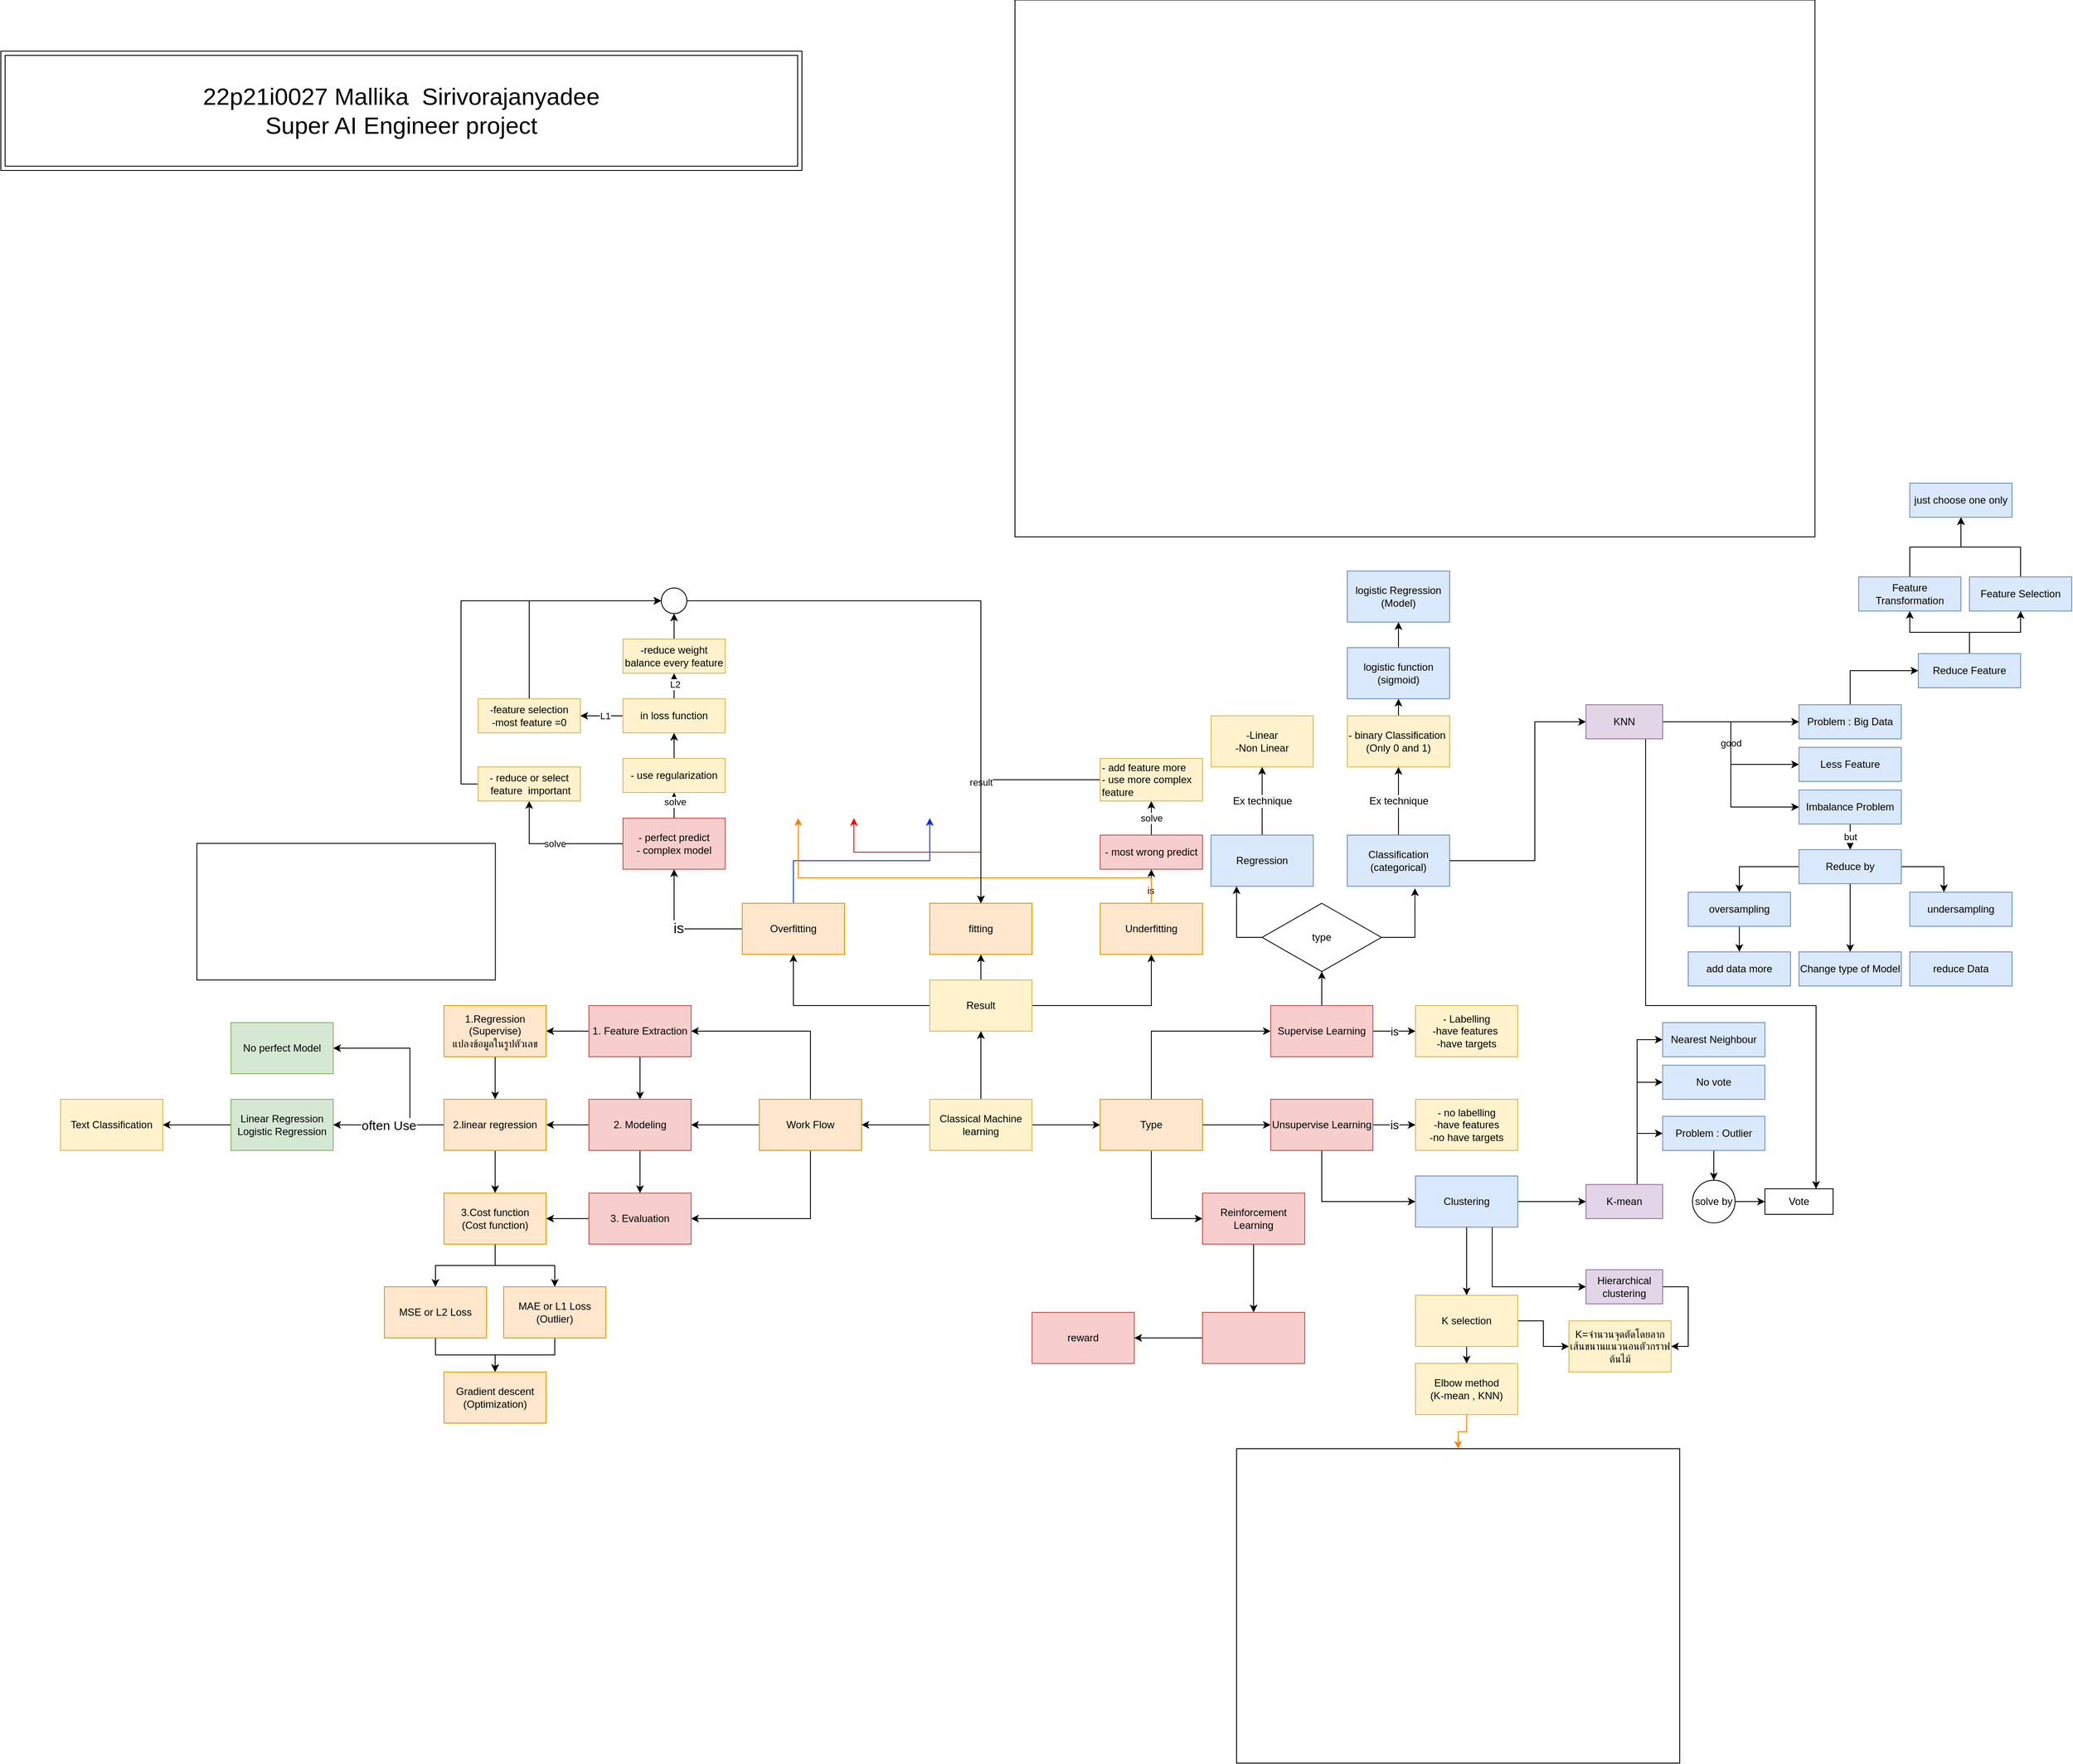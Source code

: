 <mxfile version="13.9.2" type="github">
  <diagram id="u7vMfmhDxUpjMfZTF0d0" name="Page-1">
    <mxGraphModel dx="3761" dy="2506" grid="1" gridSize="10" guides="1" tooltips="1" connect="1" arrows="1" fold="1" page="1" pageScale="1" pageWidth="850" pageHeight="1100" math="0" shadow="0">
      <root>
        <mxCell id="0" />
        <mxCell id="1" parent="0" />
        <mxCell id="d75JqOyk75VXoO-1uGtl-3" value="" style="edgeStyle=orthogonalEdgeStyle;rounded=0;orthogonalLoop=1;jettySize=auto;html=1;" parent="1" source="d75JqOyk75VXoO-1uGtl-1" target="d75JqOyk75VXoO-1uGtl-2" edge="1">
          <mxGeometry relative="1" as="geometry" />
        </mxCell>
        <mxCell id="d75JqOyk75VXoO-1uGtl-12" value="" style="edgeStyle=orthogonalEdgeStyle;rounded=0;orthogonalLoop=1;jettySize=auto;html=1;" parent="1" source="d75JqOyk75VXoO-1uGtl-1" target="d75JqOyk75VXoO-1uGtl-11" edge="1">
          <mxGeometry relative="1" as="geometry" />
        </mxCell>
        <mxCell id="d75JqOyk75VXoO-1uGtl-41" value="" style="edgeStyle=orthogonalEdgeStyle;rounded=0;orthogonalLoop=1;jettySize=auto;html=1;" parent="1" source="d75JqOyk75VXoO-1uGtl-1" target="d75JqOyk75VXoO-1uGtl-40" edge="1">
          <mxGeometry relative="1" as="geometry" />
        </mxCell>
        <mxCell id="d75JqOyk75VXoO-1uGtl-1" value="Classical Machine&lt;br&gt;learning" style="rounded=0;whiteSpace=wrap;html=1;fillColor=#fff2cc;strokeColor=#d6b656;" parent="1" vertex="1">
          <mxGeometry x="360" y="220" width="120" height="60" as="geometry" />
        </mxCell>
        <mxCell id="d75JqOyk75VXoO-1uGtl-5" value="" style="edgeStyle=orthogonalEdgeStyle;rounded=0;orthogonalLoop=1;jettySize=auto;html=1;" parent="1" source="d75JqOyk75VXoO-1uGtl-2" target="d75JqOyk75VXoO-1uGtl-4" edge="1">
          <mxGeometry relative="1" as="geometry">
            <Array as="points">
              <mxPoint x="620" y="140" />
            </Array>
          </mxGeometry>
        </mxCell>
        <mxCell id="d75JqOyk75VXoO-1uGtl-7" value="" style="edgeStyle=orthogonalEdgeStyle;rounded=0;orthogonalLoop=1;jettySize=auto;html=1;" parent="1" source="d75JqOyk75VXoO-1uGtl-2" target="d75JqOyk75VXoO-1uGtl-6" edge="1">
          <mxGeometry relative="1" as="geometry" />
        </mxCell>
        <mxCell id="d75JqOyk75VXoO-1uGtl-10" value="" style="edgeStyle=orthogonalEdgeStyle;rounded=0;orthogonalLoop=1;jettySize=auto;html=1;" parent="1" source="d75JqOyk75VXoO-1uGtl-2" target="d75JqOyk75VXoO-1uGtl-9" edge="1">
          <mxGeometry relative="1" as="geometry">
            <Array as="points">
              <mxPoint x="620" y="360" />
            </Array>
          </mxGeometry>
        </mxCell>
        <mxCell id="d75JqOyk75VXoO-1uGtl-2" value="Type" style="whiteSpace=wrap;html=1;rounded=0;fillColor=#ffe6cc;strokeColor=#d79b00;" parent="1" vertex="1">
          <mxGeometry x="560" y="220" width="120" height="60" as="geometry" />
        </mxCell>
        <mxCell id="d75JqOyk75VXoO-1uGtl-88" value="&lt;font style=&quot;font-size: 13px&quot;&gt;is&lt;/font&gt;" style="edgeStyle=orthogonalEdgeStyle;rounded=0;jumpSize=13;orthogonalLoop=1;jettySize=auto;html=1;" parent="1" source="d75JqOyk75VXoO-1uGtl-4" target="d75JqOyk75VXoO-1uGtl-87" edge="1">
          <mxGeometry relative="1" as="geometry" />
        </mxCell>
        <mxCell id="d75JqOyk75VXoO-1uGtl-101" value="" style="edgeStyle=orthogonalEdgeStyle;rounded=0;jumpSize=13;orthogonalLoop=1;jettySize=auto;html=1;" parent="1" source="d75JqOyk75VXoO-1uGtl-4" target="d75JqOyk75VXoO-1uGtl-100" edge="1">
          <mxGeometry relative="1" as="geometry" />
        </mxCell>
        <mxCell id="d75JqOyk75VXoO-1uGtl-4" value="Supervise Learning" style="whiteSpace=wrap;html=1;rounded=0;fillColor=#f8cecc;strokeColor=#b85450;" parent="1" vertex="1">
          <mxGeometry x="760" y="110" width="120" height="60" as="geometry" />
        </mxCell>
        <mxCell id="d75JqOyk75VXoO-1uGtl-90" value="&lt;font style=&quot;font-size: 14px&quot;&gt;is&lt;/font&gt;" style="edgeStyle=orthogonalEdgeStyle;rounded=0;jumpSize=13;orthogonalLoop=1;jettySize=auto;html=1;" parent="1" source="d75JqOyk75VXoO-1uGtl-6" target="d75JqOyk75VXoO-1uGtl-89" edge="1">
          <mxGeometry relative="1" as="geometry" />
        </mxCell>
        <mxCell id="HByZPsAXWkC0RNmv9mqs-2" value="" style="edgeStyle=orthogonalEdgeStyle;rounded=0;orthogonalLoop=1;jettySize=auto;html=1;entryX=0;entryY=0.5;entryDx=0;entryDy=0;" parent="1" source="d75JqOyk75VXoO-1uGtl-6" target="HByZPsAXWkC0RNmv9mqs-1" edge="1">
          <mxGeometry relative="1" as="geometry">
            <Array as="points">
              <mxPoint x="820" y="340" />
            </Array>
          </mxGeometry>
        </mxCell>
        <mxCell id="d75JqOyk75VXoO-1uGtl-6" value="Unsupervise Learning" style="whiteSpace=wrap;html=1;rounded=0;fillColor=#f8cecc;strokeColor=#b85450;" parent="1" vertex="1">
          <mxGeometry x="760" y="220" width="120" height="60" as="geometry" />
        </mxCell>
        <mxCell id="HByZPsAXWkC0RNmv9mqs-107" value="" style="edgeStyle=orthogonalEdgeStyle;rounded=0;orthogonalLoop=1;jettySize=auto;html=1;" parent="1" source="d75JqOyk75VXoO-1uGtl-9" target="HByZPsAXWkC0RNmv9mqs-106" edge="1">
          <mxGeometry relative="1" as="geometry" />
        </mxCell>
        <mxCell id="d75JqOyk75VXoO-1uGtl-9" value="Reinforcement&lt;br&gt;Learning" style="whiteSpace=wrap;html=1;rounded=0;fillColor=#f8cecc;strokeColor=#b85450;" parent="1" vertex="1">
          <mxGeometry x="680" y="330" width="120" height="60" as="geometry" />
        </mxCell>
        <mxCell id="d75JqOyk75VXoO-1uGtl-14" value="" style="edgeStyle=orthogonalEdgeStyle;rounded=0;orthogonalLoop=1;jettySize=auto;html=1;" parent="1" source="d75JqOyk75VXoO-1uGtl-11" target="d75JqOyk75VXoO-1uGtl-13" edge="1">
          <mxGeometry relative="1" as="geometry">
            <Array as="points">
              <mxPoint x="220" y="140" />
            </Array>
          </mxGeometry>
        </mxCell>
        <mxCell id="d75JqOyk75VXoO-1uGtl-16" value="" style="edgeStyle=orthogonalEdgeStyle;rounded=0;orthogonalLoop=1;jettySize=auto;html=1;" parent="1" source="d75JqOyk75VXoO-1uGtl-11" target="d75JqOyk75VXoO-1uGtl-15" edge="1">
          <mxGeometry relative="1" as="geometry">
            <Array as="points">
              <mxPoint x="160" y="250" />
            </Array>
          </mxGeometry>
        </mxCell>
        <mxCell id="d75JqOyk75VXoO-1uGtl-18" value="" style="edgeStyle=orthogonalEdgeStyle;rounded=0;orthogonalLoop=1;jettySize=auto;html=1;" parent="1" source="d75JqOyk75VXoO-1uGtl-11" target="d75JqOyk75VXoO-1uGtl-17" edge="1">
          <mxGeometry relative="1" as="geometry">
            <Array as="points">
              <mxPoint x="220" y="360" />
            </Array>
          </mxGeometry>
        </mxCell>
        <mxCell id="d75JqOyk75VXoO-1uGtl-11" value="Work Flow" style="rounded=0;whiteSpace=wrap;html=1;fillColor=#ffe6cc;strokeColor=#d79b00;" parent="1" vertex="1">
          <mxGeometry x="160" y="220" width="120" height="60" as="geometry" />
        </mxCell>
        <mxCell id="d75JqOyk75VXoO-1uGtl-19" style="edgeStyle=orthogonalEdgeStyle;rounded=0;orthogonalLoop=1;jettySize=auto;html=1;exitX=0.5;exitY=1;exitDx=0;exitDy=0;" parent="1" source="d75JqOyk75VXoO-1uGtl-13" target="d75JqOyk75VXoO-1uGtl-15" edge="1">
          <mxGeometry relative="1" as="geometry" />
        </mxCell>
        <mxCell id="d75JqOyk75VXoO-1uGtl-22" value="" style="edgeStyle=orthogonalEdgeStyle;rounded=0;orthogonalLoop=1;jettySize=auto;html=1;" parent="1" source="d75JqOyk75VXoO-1uGtl-13" target="d75JqOyk75VXoO-1uGtl-21" edge="1">
          <mxGeometry relative="1" as="geometry" />
        </mxCell>
        <mxCell id="d75JqOyk75VXoO-1uGtl-13" value="1. Feature Extraction" style="rounded=0;whiteSpace=wrap;html=1;fillColor=#f8cecc;strokeColor=#b85450;" parent="1" vertex="1">
          <mxGeometry x="-40" y="110" width="120" height="60" as="geometry" />
        </mxCell>
        <mxCell id="d75JqOyk75VXoO-1uGtl-20" style="edgeStyle=orthogonalEdgeStyle;rounded=0;orthogonalLoop=1;jettySize=auto;html=1;entryX=0.5;entryY=0;entryDx=0;entryDy=0;" parent="1" source="d75JqOyk75VXoO-1uGtl-15" target="d75JqOyk75VXoO-1uGtl-17" edge="1">
          <mxGeometry relative="1" as="geometry" />
        </mxCell>
        <mxCell id="d75JqOyk75VXoO-1uGtl-30" style="edgeStyle=orthogonalEdgeStyle;rounded=0;orthogonalLoop=1;jettySize=auto;html=1;" parent="1" source="d75JqOyk75VXoO-1uGtl-15" target="d75JqOyk75VXoO-1uGtl-23" edge="1">
          <mxGeometry relative="1" as="geometry" />
        </mxCell>
        <mxCell id="d75JqOyk75VXoO-1uGtl-15" value="2. Modeling" style="rounded=0;whiteSpace=wrap;html=1;fillColor=#f8cecc;strokeColor=#b85450;" parent="1" vertex="1">
          <mxGeometry x="-40" y="220" width="120" height="60" as="geometry" />
        </mxCell>
        <mxCell id="d75JqOyk75VXoO-1uGtl-31" value="" style="edgeStyle=orthogonalEdgeStyle;rounded=0;orthogonalLoop=1;jettySize=auto;html=1;" parent="1" source="d75JqOyk75VXoO-1uGtl-17" target="d75JqOyk75VXoO-1uGtl-28" edge="1">
          <mxGeometry relative="1" as="geometry" />
        </mxCell>
        <mxCell id="d75JqOyk75VXoO-1uGtl-17" value="3. Evaluation" style="rounded=0;whiteSpace=wrap;html=1;fillColor=#f8cecc;strokeColor=#b85450;" parent="1" vertex="1">
          <mxGeometry x="-40" y="330" width="120" height="60" as="geometry" />
        </mxCell>
        <mxCell id="d75JqOyk75VXoO-1uGtl-24" value="" style="edgeStyle=orthogonalEdgeStyle;rounded=0;orthogonalLoop=1;jettySize=auto;html=1;" parent="1" source="d75JqOyk75VXoO-1uGtl-21" target="d75JqOyk75VXoO-1uGtl-23" edge="1">
          <mxGeometry relative="1" as="geometry" />
        </mxCell>
        <mxCell id="d75JqOyk75VXoO-1uGtl-21" value="1.Regression&lt;br&gt;(Supervise)&lt;br&gt;แปลงข้อมูลในรูปตัวเลข" style="rounded=0;whiteSpace=wrap;html=1;fillColor=#ffe6cc;strokeColor=#d79b00;" parent="1" vertex="1">
          <mxGeometry x="-210" y="110" width="120" height="60" as="geometry" />
        </mxCell>
        <mxCell id="d75JqOyk75VXoO-1uGtl-32" value="" style="edgeStyle=orthogonalEdgeStyle;rounded=0;orthogonalLoop=1;jettySize=auto;html=1;" parent="1" source="d75JqOyk75VXoO-1uGtl-23" target="d75JqOyk75VXoO-1uGtl-28" edge="1">
          <mxGeometry relative="1" as="geometry" />
        </mxCell>
        <mxCell id="HByZPsAXWkC0RNmv9mqs-50" value="" style="edgeStyle=orthogonalEdgeStyle;rounded=0;orthogonalLoop=1;jettySize=auto;html=1;entryX=1;entryY=0.5;entryDx=0;entryDy=0;" parent="1" source="d75JqOyk75VXoO-1uGtl-23" target="HByZPsAXWkC0RNmv9mqs-49" edge="1">
          <mxGeometry relative="1" as="geometry">
            <Array as="points">
              <mxPoint x="-250" y="250" />
              <mxPoint x="-250" y="160" />
            </Array>
          </mxGeometry>
        </mxCell>
        <mxCell id="HByZPsAXWkC0RNmv9mqs-52" value="&lt;font style=&quot;font-size: 15px&quot;&gt;often Use&lt;/font&gt;" style="edgeStyle=orthogonalEdgeStyle;rounded=0;orthogonalLoop=1;jettySize=auto;html=1;" parent="1" source="d75JqOyk75VXoO-1uGtl-23" target="HByZPsAXWkC0RNmv9mqs-51" edge="1">
          <mxGeometry relative="1" as="geometry" />
        </mxCell>
        <mxCell id="d75JqOyk75VXoO-1uGtl-23" value="2.linear regression" style="rounded=0;whiteSpace=wrap;html=1;fillColor=#ffe6cc;strokeColor=#d79b00;" parent="1" vertex="1">
          <mxGeometry x="-210" y="220" width="120" height="60" as="geometry" />
        </mxCell>
        <mxCell id="d75JqOyk75VXoO-1uGtl-34" value="" style="edgeStyle=orthogonalEdgeStyle;rounded=0;orthogonalLoop=1;jettySize=auto;html=1;" parent="1" source="d75JqOyk75VXoO-1uGtl-28" target="d75JqOyk75VXoO-1uGtl-33" edge="1">
          <mxGeometry relative="1" as="geometry" />
        </mxCell>
        <mxCell id="d75JqOyk75VXoO-1uGtl-36" value="" style="edgeStyle=orthogonalEdgeStyle;rounded=0;orthogonalLoop=1;jettySize=auto;html=1;" parent="1" source="d75JqOyk75VXoO-1uGtl-28" target="d75JqOyk75VXoO-1uGtl-35" edge="1">
          <mxGeometry relative="1" as="geometry" />
        </mxCell>
        <mxCell id="d75JqOyk75VXoO-1uGtl-28" value="3.Cost function&lt;br&gt;(Cost function)" style="rounded=0;whiteSpace=wrap;html=1;fillColor=#ffe6cc;strokeColor=#d79b00;" parent="1" vertex="1">
          <mxGeometry x="-210" y="330" width="120" height="60" as="geometry" />
        </mxCell>
        <mxCell id="d75JqOyk75VXoO-1uGtl-39" style="edgeStyle=orthogonalEdgeStyle;rounded=0;orthogonalLoop=1;jettySize=auto;html=1;" parent="1" source="d75JqOyk75VXoO-1uGtl-33" target="d75JqOyk75VXoO-1uGtl-37" edge="1">
          <mxGeometry relative="1" as="geometry" />
        </mxCell>
        <mxCell id="d75JqOyk75VXoO-1uGtl-33" value="MSE or L2 Loss" style="rounded=0;whiteSpace=wrap;html=1;fillColor=#ffe6cc;strokeColor=#d79b00;" parent="1" vertex="1">
          <mxGeometry x="-280" y="440" width="120" height="60" as="geometry" />
        </mxCell>
        <mxCell id="d75JqOyk75VXoO-1uGtl-38" value="" style="edgeStyle=orthogonalEdgeStyle;rounded=0;orthogonalLoop=1;jettySize=auto;html=1;" parent="1" source="d75JqOyk75VXoO-1uGtl-35" target="d75JqOyk75VXoO-1uGtl-37" edge="1">
          <mxGeometry relative="1" as="geometry" />
        </mxCell>
        <mxCell id="d75JqOyk75VXoO-1uGtl-35" value="MAE or L1 Loss&lt;br&gt;(Outlier)" style="rounded=0;whiteSpace=wrap;html=1;fillColor=#ffe6cc;strokeColor=#d79b00;" parent="1" vertex="1">
          <mxGeometry x="-140" y="440" width="120" height="60" as="geometry" />
        </mxCell>
        <mxCell id="d75JqOyk75VXoO-1uGtl-37" value="Gradient descent&lt;br&gt;(Optimization)" style="rounded=0;whiteSpace=wrap;html=1;fillColor=#ffe6cc;strokeColor=#d79b00;" parent="1" vertex="1">
          <mxGeometry x="-210" y="540" width="120" height="60" as="geometry" />
        </mxCell>
        <mxCell id="d75JqOyk75VXoO-1uGtl-43" value="" style="edgeStyle=orthogonalEdgeStyle;rounded=0;orthogonalLoop=1;jettySize=auto;html=1;" parent="1" source="d75JqOyk75VXoO-1uGtl-40" target="d75JqOyk75VXoO-1uGtl-42" edge="1">
          <mxGeometry relative="1" as="geometry" />
        </mxCell>
        <mxCell id="d75JqOyk75VXoO-1uGtl-45" value="" style="edgeStyle=orthogonalEdgeStyle;rounded=0;orthogonalLoop=1;jettySize=auto;html=1;" parent="1" source="d75JqOyk75VXoO-1uGtl-40" target="d75JqOyk75VXoO-1uGtl-44" edge="1">
          <mxGeometry relative="1" as="geometry" />
        </mxCell>
        <mxCell id="d75JqOyk75VXoO-1uGtl-47" value="" style="edgeStyle=orthogonalEdgeStyle;rounded=0;orthogonalLoop=1;jettySize=auto;html=1;" parent="1" source="d75JqOyk75VXoO-1uGtl-40" target="d75JqOyk75VXoO-1uGtl-46" edge="1">
          <mxGeometry relative="1" as="geometry" />
        </mxCell>
        <mxCell id="d75JqOyk75VXoO-1uGtl-40" value="Result" style="rounded=0;whiteSpace=wrap;html=1;fillColor=#fff2cc;strokeColor=#d6b656;" parent="1" vertex="1">
          <mxGeometry x="360" y="80" width="120" height="60" as="geometry" />
        </mxCell>
        <mxCell id="d75JqOyk75VXoO-1uGtl-49" value="&lt;font style=&quot;font-size: 17px&quot;&gt;is&lt;/font&gt;" style="edgeStyle=orthogonalEdgeStyle;rounded=0;orthogonalLoop=1;jettySize=auto;html=1;jumpSize=13;" parent="1" source="d75JqOyk75VXoO-1uGtl-42" target="d75JqOyk75VXoO-1uGtl-48" edge="1">
          <mxGeometry relative="1" as="geometry" />
        </mxCell>
        <mxCell id="HByZPsAXWkC0RNmv9mqs-72" style="edgeStyle=orthogonalEdgeStyle;rounded=0;orthogonalLoop=1;jettySize=auto;html=1;strokeColor=#0829FF;" parent="1" source="d75JqOyk75VXoO-1uGtl-42" target="HByZPsAXWkC0RNmv9mqs-71" edge="1">
          <mxGeometry relative="1" as="geometry">
            <Array as="points">
              <mxPoint x="200" y="-60" />
              <mxPoint x="360" y="-60" />
            </Array>
          </mxGeometry>
        </mxCell>
        <mxCell id="d75JqOyk75VXoO-1uGtl-42" value="Overfitting" style="rounded=0;whiteSpace=wrap;html=1;fillColor=#ffe6cc;strokeColor=#d79b00;" parent="1" vertex="1">
          <mxGeometry x="140" y="-10" width="120" height="60" as="geometry" />
        </mxCell>
        <mxCell id="HByZPsAXWkC0RNmv9mqs-73" style="edgeStyle=orthogonalEdgeStyle;rounded=0;orthogonalLoop=1;jettySize=auto;html=1;strokeColor=#FF0000;" parent="1" source="d75JqOyk75VXoO-1uGtl-44" target="HByZPsAXWkC0RNmv9mqs-71" edge="1">
          <mxGeometry relative="1" as="geometry">
            <Array as="points">
              <mxPoint x="420" y="-70" />
              <mxPoint x="271" y="-70" />
            </Array>
          </mxGeometry>
        </mxCell>
        <mxCell id="d75JqOyk75VXoO-1uGtl-44" value="fitting" style="rounded=0;whiteSpace=wrap;html=1;fillColor=#ffe6cc;strokeColor=#d79b00;" parent="1" vertex="1">
          <mxGeometry x="360" y="-10" width="120" height="60" as="geometry" />
        </mxCell>
        <mxCell id="d75JqOyk75VXoO-1uGtl-66" value="" style="edgeStyle=orthogonalEdgeStyle;rounded=0;jumpSize=13;orthogonalLoop=1;jettySize=auto;html=1;" parent="1" source="d75JqOyk75VXoO-1uGtl-46" target="d75JqOyk75VXoO-1uGtl-65" edge="1">
          <mxGeometry relative="1" as="geometry" />
        </mxCell>
        <mxCell id="d75JqOyk75VXoO-1uGtl-67" value="is" style="edgeLabel;html=1;align=center;verticalAlign=middle;resizable=0;points=[];" parent="d75JqOyk75VXoO-1uGtl-66" vertex="1" connectable="0">
          <mxGeometry x="-0.22" y="1" relative="1" as="geometry">
            <mxPoint as="offset" />
          </mxGeometry>
        </mxCell>
        <mxCell id="HByZPsAXWkC0RNmv9mqs-74" style="edgeStyle=orthogonalEdgeStyle;rounded=0;orthogonalLoop=1;jettySize=auto;html=1;entryX=0.25;entryY=1;entryDx=0;entryDy=0;strokeColor=#FF8000;" parent="1" source="d75JqOyk75VXoO-1uGtl-46" target="HByZPsAXWkC0RNmv9mqs-71" edge="1">
          <mxGeometry relative="1" as="geometry">
            <Array as="points">
              <mxPoint x="620" y="-40" />
              <mxPoint x="206" y="-40" />
            </Array>
          </mxGeometry>
        </mxCell>
        <mxCell id="d75JqOyk75VXoO-1uGtl-46" value="Underfitting" style="rounded=0;whiteSpace=wrap;html=1;fillColor=#ffe6cc;strokeColor=#d79b00;" parent="1" vertex="1">
          <mxGeometry x="560" y="-10" width="120" height="60" as="geometry" />
        </mxCell>
        <mxCell id="d75JqOyk75VXoO-1uGtl-53" value="solve" style="edgeStyle=orthogonalEdgeStyle;rounded=0;jumpSize=13;orthogonalLoop=1;jettySize=auto;html=1;" parent="1" source="d75JqOyk75VXoO-1uGtl-48" target="d75JqOyk75VXoO-1uGtl-52" edge="1">
          <mxGeometry relative="1" as="geometry" />
        </mxCell>
        <mxCell id="d75JqOyk75VXoO-1uGtl-55" value="" style="edgeStyle=orthogonalEdgeStyle;rounded=0;jumpSize=13;orthogonalLoop=1;jettySize=auto;html=1;" parent="1" source="d75JqOyk75VXoO-1uGtl-48" target="d75JqOyk75VXoO-1uGtl-54" edge="1">
          <mxGeometry relative="1" as="geometry" />
        </mxCell>
        <mxCell id="d75JqOyk75VXoO-1uGtl-56" value="solve" style="edgeLabel;html=1;align=center;verticalAlign=middle;resizable=0;points=[];" parent="d75JqOyk75VXoO-1uGtl-55" vertex="1" connectable="0">
          <mxGeometry x="-0.212" y="-1" relative="1" as="geometry">
            <mxPoint as="offset" />
          </mxGeometry>
        </mxCell>
        <mxCell id="d75JqOyk75VXoO-1uGtl-48" value="- perfect predict&lt;br&gt;- complex model" style="rounded=0;whiteSpace=wrap;html=1;fillColor=#f8cecc;strokeColor=#b85450;" parent="1" vertex="1">
          <mxGeometry y="-110" width="120" height="60" as="geometry" />
        </mxCell>
        <mxCell id="d75JqOyk75VXoO-1uGtl-76" style="edgeStyle=orthogonalEdgeStyle;rounded=0;jumpSize=13;orthogonalLoop=1;jettySize=auto;html=1;entryX=0;entryY=0.5;entryDx=0;entryDy=0;" parent="1" source="d75JqOyk75VXoO-1uGtl-52" target="d75JqOyk75VXoO-1uGtl-73" edge="1">
          <mxGeometry relative="1" as="geometry">
            <Array as="points">
              <mxPoint x="-190" y="-150" />
              <mxPoint x="-190" y="-365" />
            </Array>
          </mxGeometry>
        </mxCell>
        <mxCell id="d75JqOyk75VXoO-1uGtl-52" value="- reduce or select&lt;br&gt;&amp;nbsp;feature&amp;nbsp; important" style="rounded=0;whiteSpace=wrap;html=1;fillColor=#fff2cc;strokeColor=#d6b656;" parent="1" vertex="1">
          <mxGeometry x="-170" y="-170" width="120" height="40" as="geometry" />
        </mxCell>
        <mxCell id="d75JqOyk75VXoO-1uGtl-58" value="" style="edgeStyle=orthogonalEdgeStyle;rounded=0;jumpSize=13;orthogonalLoop=1;jettySize=auto;html=1;" parent="1" source="d75JqOyk75VXoO-1uGtl-54" target="d75JqOyk75VXoO-1uGtl-57" edge="1">
          <mxGeometry relative="1" as="geometry" />
        </mxCell>
        <mxCell id="d75JqOyk75VXoO-1uGtl-54" value="- use regularization" style="rounded=0;whiteSpace=wrap;html=1;fillColor=#fff2cc;strokeColor=#d6b656;" parent="1" vertex="1">
          <mxGeometry y="-180" width="120" height="40" as="geometry" />
        </mxCell>
        <mxCell id="d75JqOyk75VXoO-1uGtl-60" value="" style="edgeStyle=orthogonalEdgeStyle;rounded=0;jumpSize=13;orthogonalLoop=1;jettySize=auto;html=1;" parent="1" source="d75JqOyk75VXoO-1uGtl-57" target="d75JqOyk75VXoO-1uGtl-59" edge="1">
          <mxGeometry relative="1" as="geometry" />
        </mxCell>
        <mxCell id="d75JqOyk75VXoO-1uGtl-61" value="L1" style="edgeLabel;html=1;align=center;verticalAlign=middle;resizable=0;points=[];" parent="d75JqOyk75VXoO-1uGtl-60" vertex="1" connectable="0">
          <mxGeometry x="-0.156" relative="1" as="geometry">
            <mxPoint as="offset" />
          </mxGeometry>
        </mxCell>
        <mxCell id="d75JqOyk75VXoO-1uGtl-63" value="" style="edgeStyle=orthogonalEdgeStyle;rounded=0;jumpSize=13;orthogonalLoop=1;jettySize=auto;html=1;" parent="1" source="d75JqOyk75VXoO-1uGtl-57" target="d75JqOyk75VXoO-1uGtl-62" edge="1">
          <mxGeometry relative="1" as="geometry" />
        </mxCell>
        <mxCell id="d75JqOyk75VXoO-1uGtl-64" value="L2" style="edgeLabel;html=1;align=center;verticalAlign=middle;resizable=0;points=[];" parent="d75JqOyk75VXoO-1uGtl-63" vertex="1" connectable="0">
          <mxGeometry x="-0.292" y="-1" relative="1" as="geometry">
            <mxPoint as="offset" />
          </mxGeometry>
        </mxCell>
        <mxCell id="d75JqOyk75VXoO-1uGtl-57" value="in loss function" style="rounded=0;whiteSpace=wrap;html=1;fillColor=#fff2cc;strokeColor=#d6b656;" parent="1" vertex="1">
          <mxGeometry y="-250" width="120" height="40" as="geometry" />
        </mxCell>
        <mxCell id="d75JqOyk75VXoO-1uGtl-75" style="edgeStyle=orthogonalEdgeStyle;rounded=0;jumpSize=13;orthogonalLoop=1;jettySize=auto;html=1;" parent="1" source="d75JqOyk75VXoO-1uGtl-59" target="d75JqOyk75VXoO-1uGtl-73" edge="1">
          <mxGeometry relative="1" as="geometry">
            <Array as="points">
              <mxPoint x="-110" y="-365" />
            </Array>
          </mxGeometry>
        </mxCell>
        <mxCell id="d75JqOyk75VXoO-1uGtl-59" value="-feature selection&lt;br&gt;-most feature =0&lt;br&gt;" style="rounded=0;whiteSpace=wrap;html=1;fillColor=#fff2cc;strokeColor=#d6b656;" parent="1" vertex="1">
          <mxGeometry x="-170" y="-250" width="120" height="40" as="geometry" />
        </mxCell>
        <mxCell id="d75JqOyk75VXoO-1uGtl-77" style="edgeStyle=orthogonalEdgeStyle;rounded=0;jumpSize=13;orthogonalLoop=1;jettySize=auto;html=1;entryX=0.5;entryY=1;entryDx=0;entryDy=0;" parent="1" source="d75JqOyk75VXoO-1uGtl-62" target="d75JqOyk75VXoO-1uGtl-73" edge="1">
          <mxGeometry relative="1" as="geometry" />
        </mxCell>
        <mxCell id="d75JqOyk75VXoO-1uGtl-62" value="-reduce weight balance every feature" style="rounded=0;whiteSpace=wrap;html=1;fillColor=#fff2cc;strokeColor=#d6b656;" parent="1" vertex="1">
          <mxGeometry y="-320" width="120" height="40" as="geometry" />
        </mxCell>
        <mxCell id="d75JqOyk75VXoO-1uGtl-69" value="solve" style="edgeStyle=orthogonalEdgeStyle;rounded=0;jumpSize=13;orthogonalLoop=1;jettySize=auto;html=1;" parent="1" source="d75JqOyk75VXoO-1uGtl-65" target="d75JqOyk75VXoO-1uGtl-68" edge="1">
          <mxGeometry relative="1" as="geometry" />
        </mxCell>
        <mxCell id="d75JqOyk75VXoO-1uGtl-65" value="- most wrong predict" style="rounded=0;whiteSpace=wrap;html=1;fillColor=#f8cecc;strokeColor=#b85450;" parent="1" vertex="1">
          <mxGeometry x="560" y="-90" width="120" height="40" as="geometry" />
        </mxCell>
        <mxCell id="d75JqOyk75VXoO-1uGtl-70" value="result" style="edgeStyle=orthogonalEdgeStyle;rounded=0;jumpSize=13;orthogonalLoop=1;jettySize=auto;html=1;" parent="1" source="d75JqOyk75VXoO-1uGtl-68" target="d75JqOyk75VXoO-1uGtl-44" edge="1">
          <mxGeometry relative="1" as="geometry" />
        </mxCell>
        <mxCell id="d75JqOyk75VXoO-1uGtl-68" value="- add feature more&lt;br&gt;&lt;div&gt;&lt;span&gt;- use more complex feature&lt;/span&gt;&lt;/div&gt;" style="rounded=0;whiteSpace=wrap;html=1;fillColor=#fff2cc;strokeColor=#d6b656;align=left;" parent="1" vertex="1">
          <mxGeometry x="560" y="-180" width="120" height="50" as="geometry" />
        </mxCell>
        <mxCell id="d75JqOyk75VXoO-1uGtl-78" style="edgeStyle=orthogonalEdgeStyle;rounded=0;jumpSize=13;orthogonalLoop=1;jettySize=auto;html=1;entryX=0.5;entryY=0;entryDx=0;entryDy=0;" parent="1" source="d75JqOyk75VXoO-1uGtl-73" target="d75JqOyk75VXoO-1uGtl-44" edge="1">
          <mxGeometry relative="1" as="geometry" />
        </mxCell>
        <mxCell id="d75JqOyk75VXoO-1uGtl-73" value="" style="ellipse;whiteSpace=wrap;html=1;aspect=fixed;" parent="1" vertex="1">
          <mxGeometry x="45" y="-380" width="30" height="30" as="geometry" />
        </mxCell>
        <mxCell id="d75JqOyk75VXoO-1uGtl-94" value="&lt;span style=&quot;color: rgb(0 , 0 , 0) ; font-family: &amp;#34;helvetica&amp;#34; ; font-size: 12px ; font-style: normal ; font-weight: 400 ; letter-spacing: normal ; text-align: center ; text-indent: 0px ; text-transform: none ; word-spacing: 0px ; background-color: rgb(248 , 249 , 250) ; display: inline ; float: none&quot;&gt;Ex technique&lt;/span&gt;" style="edgeStyle=orthogonalEdgeStyle;rounded=0;jumpSize=13;orthogonalLoop=1;jettySize=auto;html=1;" parent="1" source="d75JqOyk75VXoO-1uGtl-79" target="d75JqOyk75VXoO-1uGtl-93" edge="1">
          <mxGeometry relative="1" as="geometry" />
        </mxCell>
        <mxCell id="d75JqOyk75VXoO-1uGtl-79" value="Regression" style="whiteSpace=wrap;html=1;rounded=0;fillColor=#dae8fc;strokeColor=#6c8ebf;" parent="1" vertex="1">
          <mxGeometry x="690" y="-90" width="120" height="60" as="geometry" />
        </mxCell>
        <mxCell id="d75JqOyk75VXoO-1uGtl-92" value="&lt;span style=&quot;color: rgb(0 , 0 , 0) ; font-family: &amp;#34;helvetica&amp;#34; ; font-size: 12px ; font-style: normal ; font-weight: 400 ; letter-spacing: normal ; text-align: center ; text-indent: 0px ; text-transform: none ; word-spacing: 0px ; background-color: rgb(248 , 249 , 250) ; display: inline ; float: none&quot;&gt;Ex technique&lt;/span&gt;" style="edgeStyle=orthogonalEdgeStyle;rounded=0;jumpSize=13;orthogonalLoop=1;jettySize=auto;html=1;" parent="1" source="d75JqOyk75VXoO-1uGtl-81" target="d75JqOyk75VXoO-1uGtl-91" edge="1">
          <mxGeometry relative="1" as="geometry" />
        </mxCell>
        <mxCell id="d75JqOyk75VXoO-1uGtl-81" value="Classification&lt;br&gt;(categorical)" style="whiteSpace=wrap;html=1;rounded=0;fillColor=#dae8fc;strokeColor=#6c8ebf;" parent="1" vertex="1">
          <mxGeometry x="850" y="-90" width="120" height="60" as="geometry" />
        </mxCell>
        <mxCell id="d75JqOyk75VXoO-1uGtl-85" style="edgeStyle=orthogonalEdgeStyle;rounded=0;jumpSize=13;orthogonalLoop=1;jettySize=auto;html=1;exitX=0;exitY=0.5;exitDx=0;exitDy=0;entryX=0.25;entryY=1;entryDx=0;entryDy=0;" parent="1" source="d75JqOyk75VXoO-1uGtl-100" target="d75JqOyk75VXoO-1uGtl-79" edge="1">
          <mxGeometry relative="1" as="geometry">
            <mxPoint x="820.059" y="20.0" as="sourcePoint" />
          </mxGeometry>
        </mxCell>
        <mxCell id="d75JqOyk75VXoO-1uGtl-86" style="edgeStyle=orthogonalEdgeStyle;rounded=0;jumpSize=13;orthogonalLoop=1;jettySize=auto;html=1;exitX=1;exitY=0.5;exitDx=0;exitDy=0;entryX=0.661;entryY=1.04;entryDx=0;entryDy=0;entryPerimeter=0;" parent="1" source="d75JqOyk75VXoO-1uGtl-100" target="d75JqOyk75VXoO-1uGtl-81" edge="1">
          <mxGeometry relative="1" as="geometry">
            <mxPoint x="820.059" y="20.0" as="sourcePoint" />
          </mxGeometry>
        </mxCell>
        <mxCell id="d75JqOyk75VXoO-1uGtl-87" value="- Labelling&lt;br&gt;-have features&amp;nbsp;&lt;br&gt;-have targets" style="whiteSpace=wrap;html=1;rounded=0;fillColor=#fff2cc;strokeColor=#d6b656;" parent="1" vertex="1">
          <mxGeometry x="930" y="110" width="120" height="60" as="geometry" />
        </mxCell>
        <mxCell id="d75JqOyk75VXoO-1uGtl-89" value="- no labelling&lt;br&gt;-have features&lt;br&gt;-no have targets" style="whiteSpace=wrap;html=1;rounded=0;fillColor=#fff2cc;strokeColor=#d6b656;" parent="1" vertex="1">
          <mxGeometry x="930" y="220" width="120" height="60" as="geometry" />
        </mxCell>
        <mxCell id="d75JqOyk75VXoO-1uGtl-96" value="" style="edgeStyle=orthogonalEdgeStyle;rounded=0;jumpSize=13;orthogonalLoop=1;jettySize=auto;html=1;" parent="1" source="d75JqOyk75VXoO-1uGtl-91" target="d75JqOyk75VXoO-1uGtl-95" edge="1">
          <mxGeometry relative="1" as="geometry" />
        </mxCell>
        <mxCell id="d75JqOyk75VXoO-1uGtl-91" value="- binary Classification&amp;nbsp;&lt;br&gt;(Only 0 and 1)" style="whiteSpace=wrap;html=1;rounded=0;fillColor=#fff2cc;strokeColor=#d6b656;" parent="1" vertex="1">
          <mxGeometry x="850" y="-230" width="120" height="60" as="geometry" />
        </mxCell>
        <mxCell id="d75JqOyk75VXoO-1uGtl-93" value="-Linear&lt;br&gt;-Non Linear" style="whiteSpace=wrap;html=1;rounded=0;fillColor=#fff2cc;strokeColor=#d6b656;" parent="1" vertex="1">
          <mxGeometry x="690" y="-230" width="120" height="60" as="geometry" />
        </mxCell>
        <mxCell id="d75JqOyk75VXoO-1uGtl-98" value="" style="edgeStyle=orthogonalEdgeStyle;rounded=0;jumpSize=13;orthogonalLoop=1;jettySize=auto;html=1;" parent="1" source="d75JqOyk75VXoO-1uGtl-95" target="d75JqOyk75VXoO-1uGtl-97" edge="1">
          <mxGeometry relative="1" as="geometry" />
        </mxCell>
        <mxCell id="d75JqOyk75VXoO-1uGtl-95" value="logistic function (sigmoid)" style="whiteSpace=wrap;html=1;rounded=0;fillColor=#dae8fc;strokeColor=#6c8ebf;" parent="1" vertex="1">
          <mxGeometry x="850" y="-310" width="120" height="60" as="geometry" />
        </mxCell>
        <mxCell id="d75JqOyk75VXoO-1uGtl-97" value="logistic Regression&lt;br&gt;(Model)" style="whiteSpace=wrap;html=1;rounded=0;fillColor=#dae8fc;strokeColor=#6c8ebf;" parent="1" vertex="1">
          <mxGeometry x="850" y="-400" width="120" height="60" as="geometry" />
        </mxCell>
        <mxCell id="d75JqOyk75VXoO-1uGtl-100" value="type" style="rhombus;whiteSpace=wrap;html=1;" parent="1" vertex="1">
          <mxGeometry x="750" y="-10" width="140" height="80" as="geometry" />
        </mxCell>
        <mxCell id="d75JqOyk75VXoO-1uGtl-103" value="" style="shape=image;verticalLabelPosition=bottom;labelBackgroundColor=#ffffff;verticalAlign=top;aspect=fixed;imageAspect=0;image=https://www.ninenox.com/wp-content/uploads/2020/10/ECQDlFOWkAEJzlY.jpg;imageBorder=#000000;" parent="1" vertex="1">
          <mxGeometry x="-500" y="-80.31" width="350.26" height="160.31" as="geometry" />
        </mxCell>
        <mxCell id="HByZPsAXWkC0RNmv9mqs-4" value="" style="edgeStyle=orthogonalEdgeStyle;rounded=0;orthogonalLoop=1;jettySize=auto;html=1;" parent="1" source="HByZPsAXWkC0RNmv9mqs-1" target="HByZPsAXWkC0RNmv9mqs-3" edge="1">
          <mxGeometry relative="1" as="geometry" />
        </mxCell>
        <mxCell id="HByZPsAXWkC0RNmv9mqs-8" value="" style="edgeStyle=orthogonalEdgeStyle;rounded=0;orthogonalLoop=1;jettySize=auto;html=1;entryX=0;entryY=0.5;entryDx=0;entryDy=0;" parent="1" source="HByZPsAXWkC0RNmv9mqs-1" target="HByZPsAXWkC0RNmv9mqs-7" edge="1">
          <mxGeometry relative="1" as="geometry">
            <Array as="points">
              <mxPoint x="1020" y="440" />
            </Array>
          </mxGeometry>
        </mxCell>
        <mxCell id="HByZPsAXWkC0RNmv9mqs-39" value="" style="edgeStyle=orthogonalEdgeStyle;rounded=0;orthogonalLoop=1;jettySize=auto;html=1;" parent="1" source="HByZPsAXWkC0RNmv9mqs-1" target="HByZPsAXWkC0RNmv9mqs-38" edge="1">
          <mxGeometry relative="1" as="geometry" />
        </mxCell>
        <mxCell id="HByZPsAXWkC0RNmv9mqs-1" value="Clustering" style="whiteSpace=wrap;html=1;rounded=0;fillColor=#dae8fc;strokeColor=#6c8ebf;" parent="1" vertex="1">
          <mxGeometry x="930" y="310" width="120" height="60" as="geometry" />
        </mxCell>
        <mxCell id="HByZPsAXWkC0RNmv9mqs-10" value="" style="edgeStyle=orthogonalEdgeStyle;rounded=0;orthogonalLoop=1;jettySize=auto;html=1;entryX=0;entryY=0.5;entryDx=0;entryDy=0;" parent="1" source="HByZPsAXWkC0RNmv9mqs-3" target="HByZPsAXWkC0RNmv9mqs-9" edge="1">
          <mxGeometry relative="1" as="geometry">
            <Array as="points">
              <mxPoint x="1190" y="150" />
            </Array>
          </mxGeometry>
        </mxCell>
        <mxCell id="HByZPsAXWkC0RNmv9mqs-12" value="" style="edgeStyle=orthogonalEdgeStyle;rounded=0;orthogonalLoop=1;jettySize=auto;html=1;entryX=0;entryY=0.5;entryDx=0;entryDy=0;" parent="1" source="HByZPsAXWkC0RNmv9mqs-3" target="HByZPsAXWkC0RNmv9mqs-11" edge="1">
          <mxGeometry relative="1" as="geometry">
            <Array as="points">
              <mxPoint x="1190" y="200" />
            </Array>
          </mxGeometry>
        </mxCell>
        <mxCell id="HByZPsAXWkC0RNmv9mqs-16" style="edgeStyle=orthogonalEdgeStyle;rounded=0;orthogonalLoop=1;jettySize=auto;html=1;entryX=0;entryY=0.5;entryDx=0;entryDy=0;" parent="1" source="HByZPsAXWkC0RNmv9mqs-3" target="HByZPsAXWkC0RNmv9mqs-13" edge="1">
          <mxGeometry relative="1" as="geometry">
            <Array as="points">
              <mxPoint x="1190" y="260" />
            </Array>
          </mxGeometry>
        </mxCell>
        <mxCell id="HByZPsAXWkC0RNmv9mqs-3" value="K-mean" style="whiteSpace=wrap;html=1;rounded=0;fillColor=#e1d5e7;strokeColor=#9673a6;" parent="1" vertex="1">
          <mxGeometry x="1130" y="320" width="90" height="40" as="geometry" />
        </mxCell>
        <mxCell id="HByZPsAXWkC0RNmv9mqs-46" style="edgeStyle=orthogonalEdgeStyle;rounded=0;orthogonalLoop=1;jettySize=auto;html=1;entryX=1;entryY=0.5;entryDx=0;entryDy=0;" parent="1" source="HByZPsAXWkC0RNmv9mqs-7" target="HByZPsAXWkC0RNmv9mqs-44" edge="1">
          <mxGeometry relative="1" as="geometry">
            <Array as="points">
              <mxPoint x="1250" y="440" />
              <mxPoint x="1250" y="510" />
            </Array>
          </mxGeometry>
        </mxCell>
        <mxCell id="HByZPsAXWkC0RNmv9mqs-7" value="Hierarchical clustering" style="whiteSpace=wrap;html=1;rounded=0;fillColor=#e1d5e7;strokeColor=#9673a6;" parent="1" vertex="1">
          <mxGeometry x="1130" y="420" width="90" height="40" as="geometry" />
        </mxCell>
        <mxCell id="HByZPsAXWkC0RNmv9mqs-9" value="Nearest Neighbour" style="whiteSpace=wrap;html=1;rounded=0;fillColor=#dae8fc;strokeColor=#6c8ebf;" parent="1" vertex="1">
          <mxGeometry x="1220" y="130" width="120" height="40" as="geometry" />
        </mxCell>
        <mxCell id="HByZPsAXWkC0RNmv9mqs-11" value="No vote" style="whiteSpace=wrap;html=1;rounded=0;fillColor=#dae8fc;strokeColor=#6c8ebf;" parent="1" vertex="1">
          <mxGeometry x="1220" y="180" width="120" height="40" as="geometry" />
        </mxCell>
        <mxCell id="HByZPsAXWkC0RNmv9mqs-19" style="edgeStyle=orthogonalEdgeStyle;rounded=0;orthogonalLoop=1;jettySize=auto;html=1;entryX=0.5;entryY=0;entryDx=0;entryDy=0;" parent="1" source="HByZPsAXWkC0RNmv9mqs-13" target="HByZPsAXWkC0RNmv9mqs-18" edge="1">
          <mxGeometry relative="1" as="geometry" />
        </mxCell>
        <mxCell id="HByZPsAXWkC0RNmv9mqs-13" value="Problem : Outlier" style="whiteSpace=wrap;html=1;rounded=0;fillColor=#dae8fc;strokeColor=#6c8ebf;" parent="1" vertex="1">
          <mxGeometry x="1220" y="240" width="120" height="40" as="geometry" />
        </mxCell>
        <mxCell id="HByZPsAXWkC0RNmv9mqs-22" value="" style="edgeStyle=orthogonalEdgeStyle;rounded=0;orthogonalLoop=1;jettySize=auto;html=1;" parent="1" source="HByZPsAXWkC0RNmv9mqs-18" target="HByZPsAXWkC0RNmv9mqs-21" edge="1">
          <mxGeometry relative="1" as="geometry" />
        </mxCell>
        <mxCell id="HByZPsAXWkC0RNmv9mqs-18" value="solve by" style="ellipse;whiteSpace=wrap;html=1;aspect=fixed;" parent="1" vertex="1">
          <mxGeometry x="1255" y="315" width="50" height="50" as="geometry" />
        </mxCell>
        <mxCell id="HByZPsAXWkC0RNmv9mqs-21" value="Vote" style="whiteSpace=wrap;html=1;" parent="1" vertex="1">
          <mxGeometry x="1340" y="325" width="80" height="30" as="geometry" />
        </mxCell>
        <mxCell id="HByZPsAXWkC0RNmv9mqs-41" value="" style="edgeStyle=orthogonalEdgeStyle;rounded=0;orthogonalLoop=1;jettySize=auto;html=1;" parent="1" source="HByZPsAXWkC0RNmv9mqs-38" target="HByZPsAXWkC0RNmv9mqs-40" edge="1">
          <mxGeometry relative="1" as="geometry" />
        </mxCell>
        <mxCell id="HByZPsAXWkC0RNmv9mqs-45" style="edgeStyle=orthogonalEdgeStyle;rounded=0;orthogonalLoop=1;jettySize=auto;html=1;entryX=0;entryY=0.5;entryDx=0;entryDy=0;" parent="1" source="HByZPsAXWkC0RNmv9mqs-38" target="HByZPsAXWkC0RNmv9mqs-44" edge="1">
          <mxGeometry relative="1" as="geometry" />
        </mxCell>
        <mxCell id="HByZPsAXWkC0RNmv9mqs-38" value="K selection" style="whiteSpace=wrap;html=1;rounded=0;fillColor=#fff2cc;strokeColor=#d6b656;" parent="1" vertex="1">
          <mxGeometry x="930" y="450" width="120" height="60" as="geometry" />
        </mxCell>
        <mxCell id="HByZPsAXWkC0RNmv9mqs-75" style="edgeStyle=orthogonalEdgeStyle;rounded=0;orthogonalLoop=1;jettySize=auto;html=1;strokeColor=#FF8000;" parent="1" source="HByZPsAXWkC0RNmv9mqs-40" target="HByZPsAXWkC0RNmv9mqs-70" edge="1">
          <mxGeometry relative="1" as="geometry" />
        </mxCell>
        <mxCell id="HByZPsAXWkC0RNmv9mqs-40" value="Elbow method&lt;br&gt;(K-mean , KNN)" style="whiteSpace=wrap;html=1;rounded=0;fillColor=#fff2cc;strokeColor=#d6b656;" parent="1" vertex="1">
          <mxGeometry x="930" y="530" width="120" height="60" as="geometry" />
        </mxCell>
        <mxCell id="HByZPsAXWkC0RNmv9mqs-44" value="K=จำนวนจุดตัดโดยลากเส้นขนานแนวนอนตัวกราฟต้นไม้" style="whiteSpace=wrap;html=1;rounded=0;fillColor=#fff2cc;strokeColor=#d6b656;" parent="1" vertex="1">
          <mxGeometry x="1110" y="480" width="120" height="60" as="geometry" />
        </mxCell>
        <mxCell id="HByZPsAXWkC0RNmv9mqs-49" value="No perfect Model" style="rounded=0;whiteSpace=wrap;html=1;fillColor=#d5e8d4;strokeColor=#82b366;" parent="1" vertex="1">
          <mxGeometry x="-460" y="130" width="120" height="60" as="geometry" />
        </mxCell>
        <mxCell id="HByZPsAXWkC0RNmv9mqs-54" value="" style="edgeStyle=orthogonalEdgeStyle;rounded=0;orthogonalLoop=1;jettySize=auto;html=1;" parent="1" source="HByZPsAXWkC0RNmv9mqs-51" target="HByZPsAXWkC0RNmv9mqs-53" edge="1">
          <mxGeometry relative="1" as="geometry" />
        </mxCell>
        <mxCell id="HByZPsAXWkC0RNmv9mqs-51" value="Linear Regression&lt;br&gt;Logistic Regression" style="rounded=0;whiteSpace=wrap;html=1;fillColor=#d5e8d4;strokeColor=#82b366;" parent="1" vertex="1">
          <mxGeometry x="-460" y="220" width="120" height="60" as="geometry" />
        </mxCell>
        <mxCell id="HByZPsAXWkC0RNmv9mqs-53" value="Text Classification" style="rounded=0;whiteSpace=wrap;html=1;fillColor=#fff2cc;strokeColor=#d6b656;" parent="1" vertex="1">
          <mxGeometry x="-660" y="220" width="120" height="60" as="geometry" />
        </mxCell>
        <mxCell id="HByZPsAXWkC0RNmv9mqs-67" value="" style="edgeStyle=orthogonalEdgeStyle;rounded=0;orthogonalLoop=1;jettySize=auto;html=1;" parent="1" edge="1">
          <mxGeometry relative="1" as="geometry">
            <mxPoint x="1569.966" y="630" as="sourcePoint" />
          </mxGeometry>
        </mxCell>
        <mxCell id="HByZPsAXWkC0RNmv9mqs-70" value="" style="shape=image;verticalLabelPosition=bottom;labelBackgroundColor=#ffffff;verticalAlign=top;aspect=fixed;imageAspect=0;image=https://i1.wp.com/www.ninenox.com/wp-content/uploads/2020/11/Screen-Shot-2563-11-03-at-08.44.41-1024x727.png?resize=1024%2C727&amp;ssl=1;imageBorder=#000000;" parent="1" vertex="1">
          <mxGeometry x="720" y="630" width="520" height="369" as="geometry" />
        </mxCell>
        <mxCell id="HByZPsAXWkC0RNmv9mqs-71" value="" style="shape=image;verticalLabelPosition=bottom;labelBackgroundColor=#ffffff;verticalAlign=top;aspect=fixed;imageAspect=0;image=https://i0.wp.com/www.ninenox.com/wp-content/uploads/2020/11/Screen-Shot-2563-11-02-at-09.15.11-1-300x120.png?resize=300%2C120&amp;ssl=1;" parent="1" vertex="1">
          <mxGeometry x="140" y="-215" width="262.5" height="105" as="geometry" />
        </mxCell>
        <mxCell id="HByZPsAXWkC0RNmv9mqs-76" value="" style="shape=image;verticalLabelPosition=bottom;labelBackgroundColor=#ffffff;verticalAlign=top;aspect=fixed;imageAspect=0;image=https://i0.wp.com/www.ninenox.com/wp-content/uploads/2020/11/Screen-Shot-2563-11-03-at-15.42.03-1024x687.png?resize=1024%2C687&amp;ssl=1;imageBorder=#000000;" parent="1" vertex="1">
          <mxGeometry x="460" y="-1070" width="938.69" height="630" as="geometry" />
        </mxCell>
        <mxCell id="HByZPsAXWkC0RNmv9mqs-77" value="" style="edgeStyle=orthogonalEdgeStyle;rounded=0;orthogonalLoop=1;jettySize=auto;html=1;entryX=0;entryY=0.501;entryDx=0;entryDy=0;entryPerimeter=0;exitX=1;exitY=0.5;exitDx=0;exitDy=0;" parent="1" source="d75JqOyk75VXoO-1uGtl-81" target="HByZPsAXWkC0RNmv9mqs-82" edge="1">
          <mxGeometry relative="1" as="geometry">
            <mxPoint x="1030" y="-70" as="sourcePoint" />
            <Array as="points">
              <mxPoint x="1070" y="-60" />
              <mxPoint x="1070" y="-223" />
            </Array>
          </mxGeometry>
        </mxCell>
        <mxCell id="HByZPsAXWkC0RNmv9mqs-78" style="edgeStyle=orthogonalEdgeStyle;rounded=0;orthogonalLoop=1;jettySize=auto;html=1;entryX=0.75;entryY=0;entryDx=0;entryDy=0;" parent="1" source="HByZPsAXWkC0RNmv9mqs-82" target="HByZPsAXWkC0RNmv9mqs-21" edge="1">
          <mxGeometry relative="1" as="geometry">
            <mxPoint x="1400" y="320" as="targetPoint" />
            <Array as="points">
              <mxPoint x="1200" y="110" />
              <mxPoint x="1400" y="110" />
              <mxPoint x="1400" y="325" />
            </Array>
          </mxGeometry>
        </mxCell>
        <mxCell id="HByZPsAXWkC0RNmv9mqs-79" style="edgeStyle=orthogonalEdgeStyle;rounded=0;orthogonalLoop=1;jettySize=auto;html=1;" parent="1" source="HByZPsAXWkC0RNmv9mqs-82" target="HByZPsAXWkC0RNmv9mqs-84" edge="1">
          <mxGeometry relative="1" as="geometry" />
        </mxCell>
        <mxCell id="HByZPsAXWkC0RNmv9mqs-80" value="good" style="edgeStyle=orthogonalEdgeStyle;rounded=0;orthogonalLoop=1;jettySize=auto;html=1;entryX=0;entryY=0.5;entryDx=0;entryDy=0;" parent="1" source="HByZPsAXWkC0RNmv9mqs-82" target="HByZPsAXWkC0RNmv9mqs-88" edge="1">
          <mxGeometry relative="1" as="geometry" />
        </mxCell>
        <mxCell id="HByZPsAXWkC0RNmv9mqs-81" style="edgeStyle=orthogonalEdgeStyle;rounded=0;orthogonalLoop=1;jettySize=auto;html=1;entryX=0;entryY=0.5;entryDx=0;entryDy=0;" parent="1" source="HByZPsAXWkC0RNmv9mqs-82" target="HByZPsAXWkC0RNmv9mqs-95" edge="1">
          <mxGeometry relative="1" as="geometry" />
        </mxCell>
        <mxCell id="HByZPsAXWkC0RNmv9mqs-82" value="KNN" style="whiteSpace=wrap;html=1;rounded=0;fillColor=#e1d5e7;strokeColor=#9673a6;" parent="1" vertex="1">
          <mxGeometry x="1130" y="-243" width="90" height="40" as="geometry" />
        </mxCell>
        <mxCell id="HByZPsAXWkC0RNmv9mqs-83" value="" style="edgeStyle=orthogonalEdgeStyle;rounded=0;orthogonalLoop=1;jettySize=auto;html=1;entryX=0;entryY=0.5;entryDx=0;entryDy=0;" parent="1" source="HByZPsAXWkC0RNmv9mqs-84" target="HByZPsAXWkC0RNmv9mqs-87" edge="1">
          <mxGeometry relative="1" as="geometry">
            <Array as="points">
              <mxPoint x="1440" y="-283" />
            </Array>
          </mxGeometry>
        </mxCell>
        <mxCell id="HByZPsAXWkC0RNmv9mqs-84" value="Problem : Big Data" style="whiteSpace=wrap;html=1;rounded=0;fillColor=#dae8fc;strokeColor=#6c8ebf;" parent="1" vertex="1">
          <mxGeometry x="1380" y="-243" width="120" height="40" as="geometry" />
        </mxCell>
        <mxCell id="HByZPsAXWkC0RNmv9mqs-85" value="" style="edgeStyle=orthogonalEdgeStyle;rounded=0;orthogonalLoop=1;jettySize=auto;html=1;" parent="1" source="HByZPsAXWkC0RNmv9mqs-87" target="HByZPsAXWkC0RNmv9mqs-90" edge="1">
          <mxGeometry relative="1" as="geometry" />
        </mxCell>
        <mxCell id="HByZPsAXWkC0RNmv9mqs-86" value="" style="edgeStyle=orthogonalEdgeStyle;rounded=0;orthogonalLoop=1;jettySize=auto;html=1;" parent="1" source="HByZPsAXWkC0RNmv9mqs-87" target="HByZPsAXWkC0RNmv9mqs-92" edge="1">
          <mxGeometry relative="1" as="geometry" />
        </mxCell>
        <mxCell id="HByZPsAXWkC0RNmv9mqs-87" value="Reduce Feature" style="whiteSpace=wrap;html=1;rounded=0;fillColor=#dae8fc;strokeColor=#6c8ebf;" parent="1" vertex="1">
          <mxGeometry x="1520" y="-303" width="120" height="40" as="geometry" />
        </mxCell>
        <mxCell id="HByZPsAXWkC0RNmv9mqs-88" value="Less Feature" style="whiteSpace=wrap;html=1;rounded=0;fillColor=#dae8fc;strokeColor=#6c8ebf;" parent="1" vertex="1">
          <mxGeometry x="1380" y="-193" width="120" height="40" as="geometry" />
        </mxCell>
        <mxCell id="HByZPsAXWkC0RNmv9mqs-89" style="edgeStyle=orthogonalEdgeStyle;rounded=0;orthogonalLoop=1;jettySize=auto;html=1;entryX=0.5;entryY=1;entryDx=0;entryDy=0;" parent="1" source="HByZPsAXWkC0RNmv9mqs-90" target="HByZPsAXWkC0RNmv9mqs-93" edge="1">
          <mxGeometry relative="1" as="geometry" />
        </mxCell>
        <mxCell id="HByZPsAXWkC0RNmv9mqs-90" value="Feature Transformation" style="whiteSpace=wrap;html=1;rounded=0;fillColor=#dae8fc;strokeColor=#6c8ebf;" parent="1" vertex="1">
          <mxGeometry x="1450" y="-393" width="120" height="40" as="geometry" />
        </mxCell>
        <mxCell id="HByZPsAXWkC0RNmv9mqs-91" value="" style="edgeStyle=orthogonalEdgeStyle;rounded=0;orthogonalLoop=1;jettySize=auto;html=1;" parent="1" source="HByZPsAXWkC0RNmv9mqs-92" target="HByZPsAXWkC0RNmv9mqs-93" edge="1">
          <mxGeometry relative="1" as="geometry" />
        </mxCell>
        <mxCell id="HByZPsAXWkC0RNmv9mqs-92" value="Feature Selection" style="whiteSpace=wrap;html=1;rounded=0;fillColor=#dae8fc;strokeColor=#6c8ebf;" parent="1" vertex="1">
          <mxGeometry x="1580" y="-393" width="120" height="40" as="geometry" />
        </mxCell>
        <mxCell id="HByZPsAXWkC0RNmv9mqs-93" value="just choose one only" style="whiteSpace=wrap;html=1;rounded=0;fillColor=#dae8fc;strokeColor=#6c8ebf;" parent="1" vertex="1">
          <mxGeometry x="1510" y="-503" width="120" height="40" as="geometry" />
        </mxCell>
        <mxCell id="HByZPsAXWkC0RNmv9mqs-94" value="but" style="edgeStyle=orthogonalEdgeStyle;rounded=0;orthogonalLoop=1;jettySize=auto;html=1;" parent="1" source="HByZPsAXWkC0RNmv9mqs-95" target="HByZPsAXWkC0RNmv9mqs-99" edge="1">
          <mxGeometry relative="1" as="geometry" />
        </mxCell>
        <mxCell id="HByZPsAXWkC0RNmv9mqs-95" value="Imbalance Problem" style="whiteSpace=wrap;html=1;rounded=0;fillColor=#dae8fc;strokeColor=#6c8ebf;" parent="1" vertex="1">
          <mxGeometry x="1380" y="-143" width="120" height="40" as="geometry" />
        </mxCell>
        <mxCell id="HByZPsAXWkC0RNmv9mqs-96" value="" style="edgeStyle=orthogonalEdgeStyle;rounded=0;orthogonalLoop=1;jettySize=auto;html=1;" parent="1" source="HByZPsAXWkC0RNmv9mqs-99" target="HByZPsAXWkC0RNmv9mqs-101" edge="1">
          <mxGeometry relative="1" as="geometry" />
        </mxCell>
        <mxCell id="HByZPsAXWkC0RNmv9mqs-97" value="" style="edgeStyle=orthogonalEdgeStyle;rounded=0;orthogonalLoop=1;jettySize=auto;html=1;" parent="1" source="HByZPsAXWkC0RNmv9mqs-99" target="HByZPsAXWkC0RNmv9mqs-102" edge="1">
          <mxGeometry relative="1" as="geometry">
            <Array as="points">
              <mxPoint x="1440" y="-53" />
              <mxPoint x="1550" y="-53" />
            </Array>
          </mxGeometry>
        </mxCell>
        <mxCell id="HByZPsAXWkC0RNmv9mqs-98" value="" style="edgeStyle=orthogonalEdgeStyle;rounded=0;orthogonalLoop=1;jettySize=auto;html=1;" parent="1" source="HByZPsAXWkC0RNmv9mqs-99" target="HByZPsAXWkC0RNmv9mqs-105" edge="1">
          <mxGeometry relative="1" as="geometry" />
        </mxCell>
        <mxCell id="HByZPsAXWkC0RNmv9mqs-99" value="Reduce by" style="whiteSpace=wrap;html=1;rounded=0;fillColor=#dae8fc;strokeColor=#6c8ebf;" parent="1" vertex="1">
          <mxGeometry x="1380" y="-73" width="120" height="40" as="geometry" />
        </mxCell>
        <mxCell id="HByZPsAXWkC0RNmv9mqs-100" value="" style="edgeStyle=orthogonalEdgeStyle;rounded=0;orthogonalLoop=1;jettySize=auto;html=1;" parent="1" source="HByZPsAXWkC0RNmv9mqs-101" target="HByZPsAXWkC0RNmv9mqs-103" edge="1">
          <mxGeometry relative="1" as="geometry" />
        </mxCell>
        <mxCell id="HByZPsAXWkC0RNmv9mqs-101" value="oversampling" style="whiteSpace=wrap;html=1;rounded=0;fillColor=#dae8fc;strokeColor=#6c8ebf;" parent="1" vertex="1">
          <mxGeometry x="1250" y="-23" width="120" height="40" as="geometry" />
        </mxCell>
        <mxCell id="HByZPsAXWkC0RNmv9mqs-102" value="undersampling" style="whiteSpace=wrap;html=1;rounded=0;fillColor=#dae8fc;strokeColor=#6c8ebf;" parent="1" vertex="1">
          <mxGeometry x="1510" y="-23" width="120" height="40" as="geometry" />
        </mxCell>
        <mxCell id="HByZPsAXWkC0RNmv9mqs-103" value="add data more" style="whiteSpace=wrap;html=1;rounded=0;fillColor=#dae8fc;strokeColor=#6c8ebf;" parent="1" vertex="1">
          <mxGeometry x="1250" y="47" width="120" height="40" as="geometry" />
        </mxCell>
        <mxCell id="HByZPsAXWkC0RNmv9mqs-104" value="reduce Data" style="whiteSpace=wrap;html=1;rounded=0;fillColor=#dae8fc;strokeColor=#6c8ebf;" parent="1" vertex="1">
          <mxGeometry x="1510" y="47" width="120" height="40" as="geometry" />
        </mxCell>
        <mxCell id="HByZPsAXWkC0RNmv9mqs-105" value="Change type of Model" style="whiteSpace=wrap;html=1;rounded=0;fillColor=#dae8fc;strokeColor=#6c8ebf;" parent="1" vertex="1">
          <mxGeometry x="1380" y="47" width="120" height="40" as="geometry" />
        </mxCell>
        <mxCell id="HByZPsAXWkC0RNmv9mqs-109" value="" style="edgeStyle=orthogonalEdgeStyle;rounded=0;orthogonalLoop=1;jettySize=auto;html=1;strokeColor=#000000;" parent="1" source="HByZPsAXWkC0RNmv9mqs-106" target="HByZPsAXWkC0RNmv9mqs-108" edge="1">
          <mxGeometry relative="1" as="geometry" />
        </mxCell>
        <mxCell id="HByZPsAXWkC0RNmv9mqs-106" value="" style="whiteSpace=wrap;html=1;rounded=0;fillColor=#f8cecc;strokeColor=#b85450;" parent="1" vertex="1">
          <mxGeometry x="680" y="470" width="120" height="60" as="geometry" />
        </mxCell>
        <mxCell id="HByZPsAXWkC0RNmv9mqs-108" value="reward" style="whiteSpace=wrap;html=1;rounded=0;fillColor=#f8cecc;strokeColor=#b85450;" parent="1" vertex="1">
          <mxGeometry x="480" y="470" width="120" height="60" as="geometry" />
        </mxCell>
        <mxCell id="KG7kzE8Wp_ujxr1kYeaP-1" value="&lt;span style=&quot;font-size: 28px&quot;&gt;22p21i0027 Mallika&amp;nbsp; Sirivorajanyadee&lt;br&gt;Super AI Engineer project&lt;br&gt;&lt;/span&gt;" style="shape=ext;margin=3;double=1;whiteSpace=wrap;html=1;align=center;" vertex="1" parent="1">
          <mxGeometry x="-730" y="-1010" width="940" height="140" as="geometry" />
        </mxCell>
      </root>
    </mxGraphModel>
  </diagram>
</mxfile>
